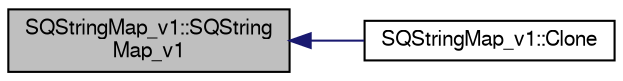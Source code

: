 digraph "SQStringMap_v1::SQStringMap_v1"
{
  bgcolor="transparent";
  edge [fontname="FreeSans",fontsize="10",labelfontname="FreeSans",labelfontsize="10"];
  node [fontname="FreeSans",fontsize="10",shape=record];
  rankdir="LR";
  Node1 [label="SQStringMap_v1::SQString\lMap_v1",height=0.2,width=0.4,color="black", fillcolor="grey75", style="filled" fontcolor="black"];
  Node1 -> Node2 [dir="back",color="midnightblue",fontsize="10",style="solid",fontname="FreeSans"];
  Node2 [label="SQStringMap_v1::Clone",height=0.2,width=0.4,color="black",URL="$d7/d3d/classSQStringMap__v1.html#a0ec9487448f86060b67fd2a7fae120b1"];
}

